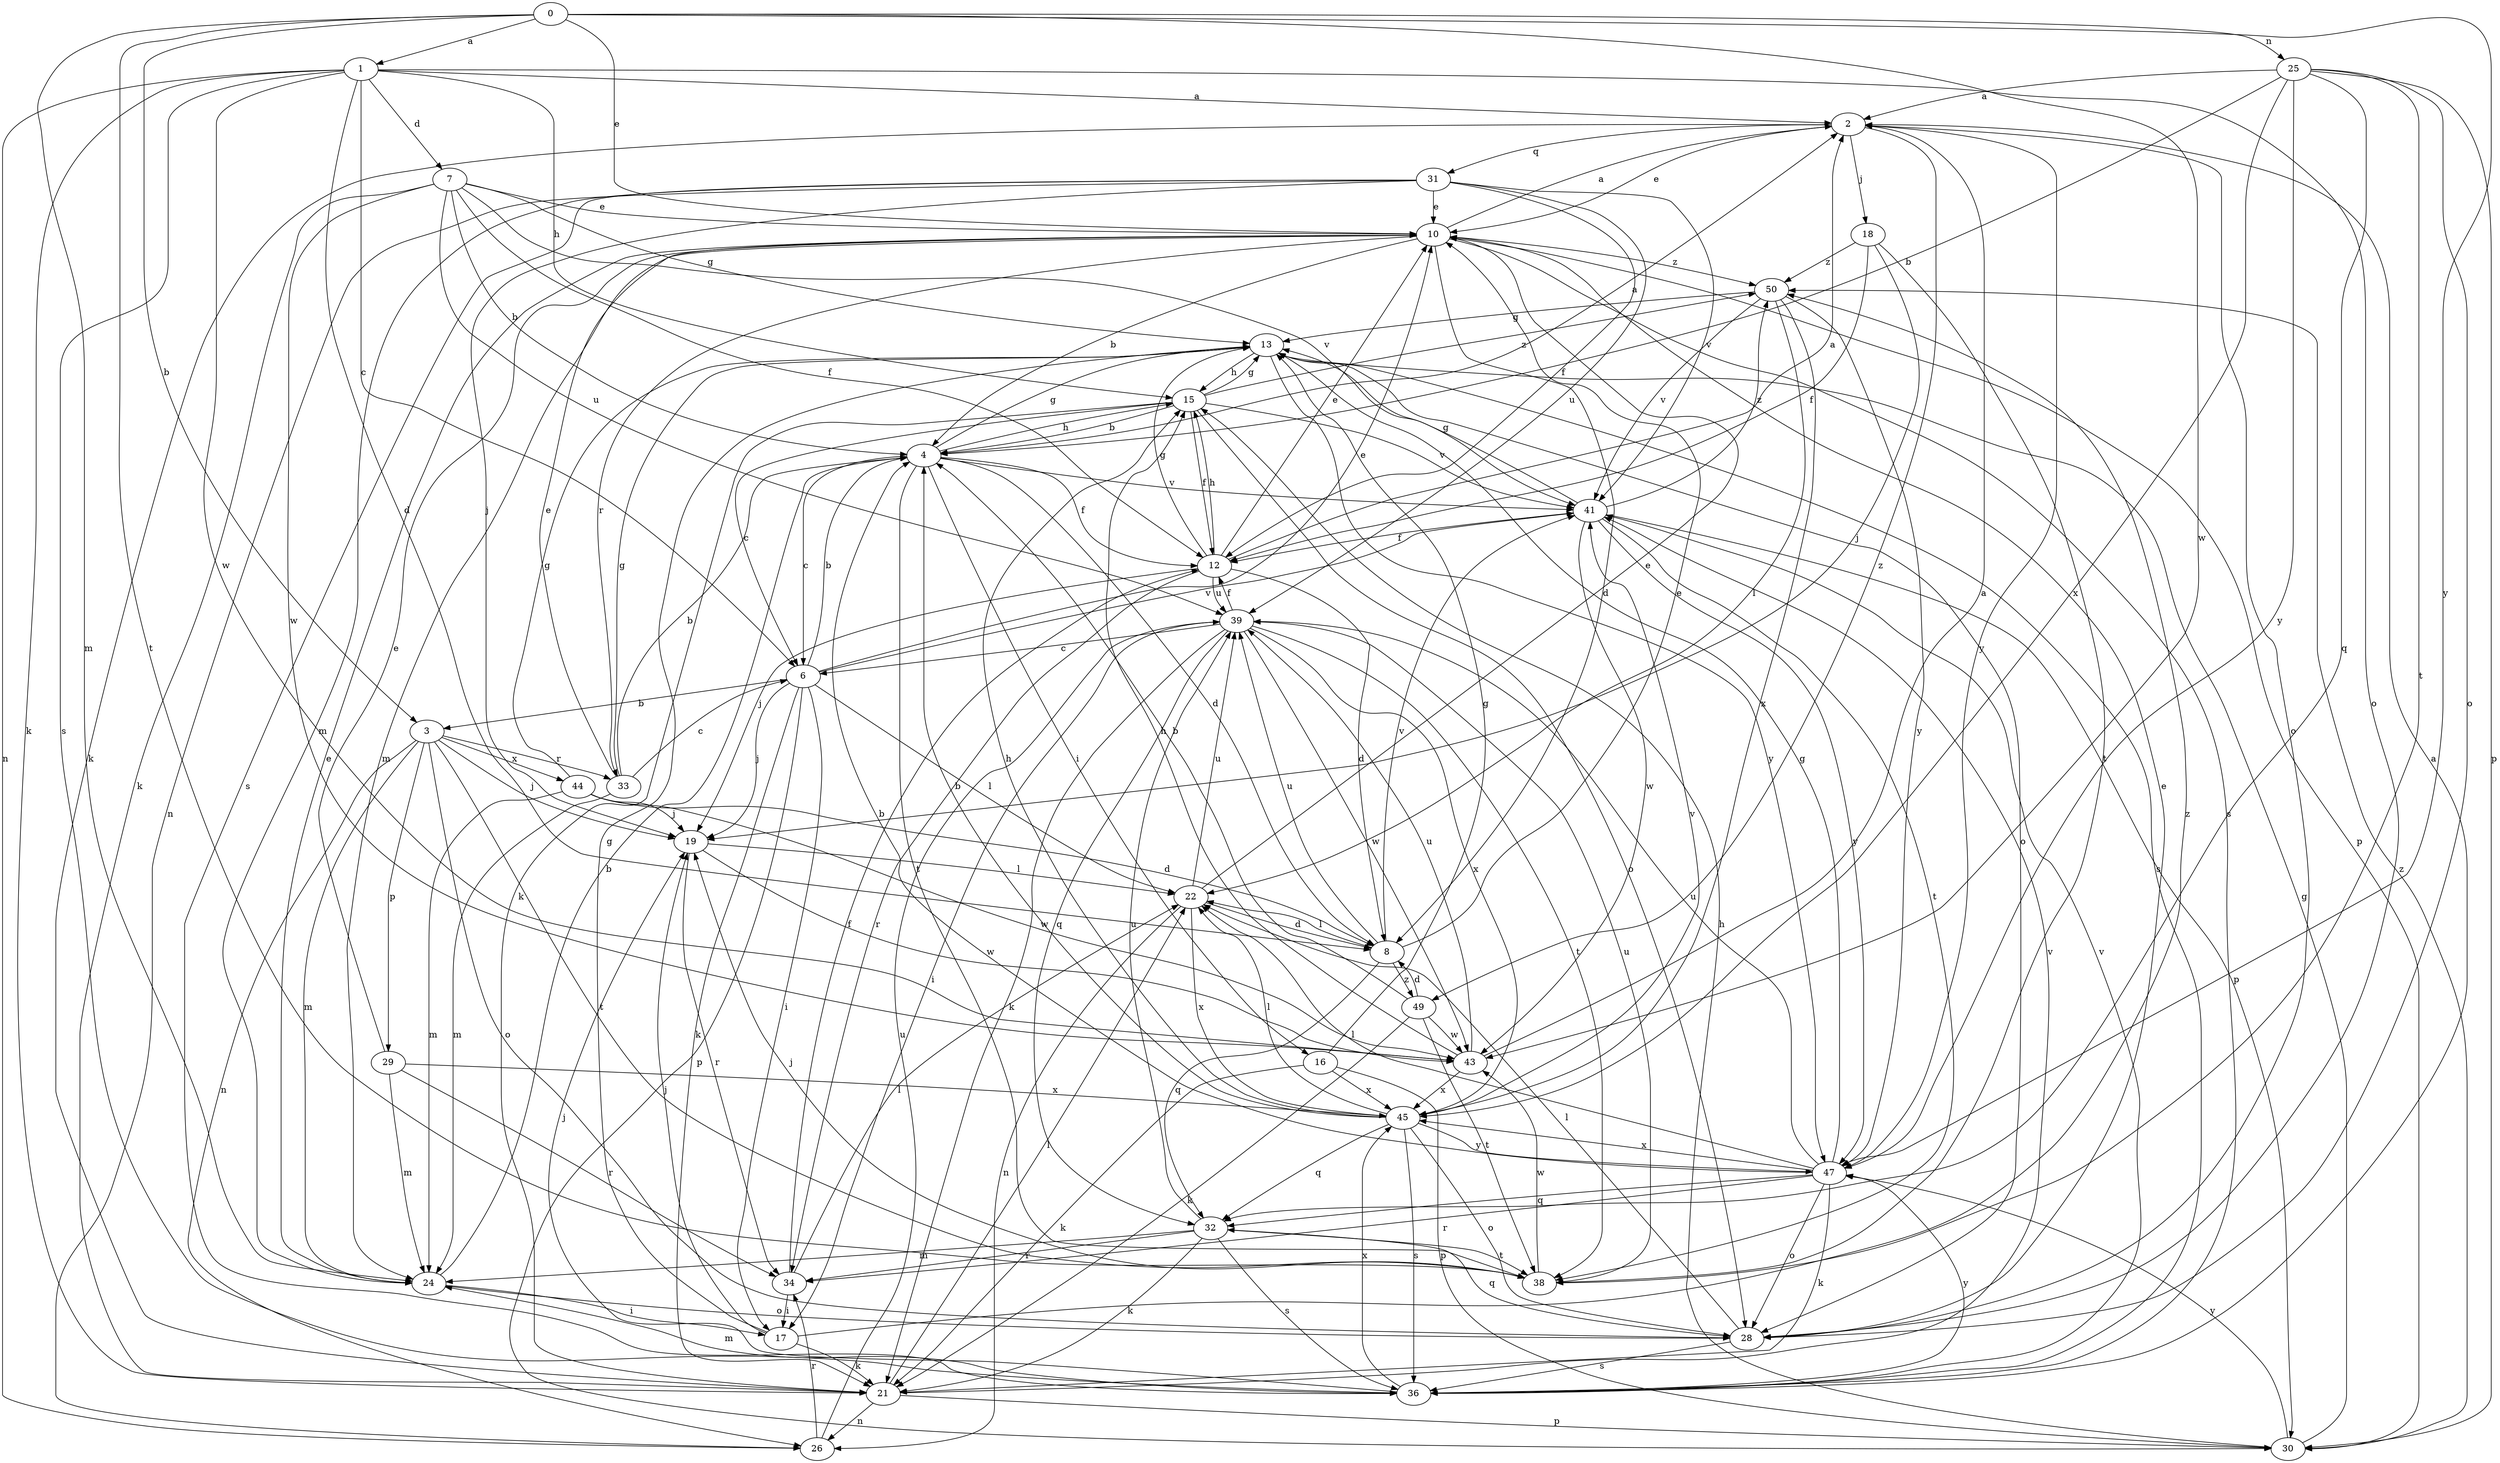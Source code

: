 strict digraph  {
0;
1;
2;
3;
4;
6;
7;
8;
10;
12;
13;
15;
16;
17;
18;
19;
21;
22;
24;
25;
26;
28;
29;
30;
31;
32;
33;
34;
36;
38;
39;
41;
43;
44;
45;
47;
49;
50;
0 -> 1  [label=a];
0 -> 3  [label=b];
0 -> 10  [label=e];
0 -> 24  [label=m];
0 -> 25  [label=n];
0 -> 38  [label=t];
0 -> 43  [label=w];
0 -> 47  [label=y];
1 -> 2  [label=a];
1 -> 6  [label=c];
1 -> 7  [label=d];
1 -> 8  [label=d];
1 -> 15  [label=h];
1 -> 21  [label=k];
1 -> 26  [label=n];
1 -> 28  [label=o];
1 -> 36  [label=s];
1 -> 43  [label=w];
2 -> 10  [label=e];
2 -> 18  [label=j];
2 -> 21  [label=k];
2 -> 28  [label=o];
2 -> 31  [label=q];
2 -> 47  [label=y];
2 -> 49  [label=z];
3 -> 19  [label=j];
3 -> 24  [label=m];
3 -> 26  [label=n];
3 -> 28  [label=o];
3 -> 29  [label=p];
3 -> 33  [label=r];
3 -> 38  [label=t];
3 -> 44  [label=x];
4 -> 2  [label=a];
4 -> 6  [label=c];
4 -> 8  [label=d];
4 -> 12  [label=f];
4 -> 13  [label=g];
4 -> 15  [label=h];
4 -> 16  [label=i];
4 -> 38  [label=t];
4 -> 41  [label=v];
6 -> 3  [label=b];
6 -> 4  [label=b];
6 -> 10  [label=e];
6 -> 17  [label=i];
6 -> 19  [label=j];
6 -> 21  [label=k];
6 -> 22  [label=l];
6 -> 30  [label=p];
6 -> 41  [label=v];
7 -> 4  [label=b];
7 -> 10  [label=e];
7 -> 12  [label=f];
7 -> 13  [label=g];
7 -> 21  [label=k];
7 -> 39  [label=u];
7 -> 41  [label=v];
7 -> 43  [label=w];
8 -> 10  [label=e];
8 -> 22  [label=l];
8 -> 32  [label=q];
8 -> 39  [label=u];
8 -> 41  [label=v];
8 -> 49  [label=z];
10 -> 2  [label=a];
10 -> 4  [label=b];
10 -> 8  [label=d];
10 -> 24  [label=m];
10 -> 30  [label=p];
10 -> 33  [label=r];
10 -> 36  [label=s];
10 -> 50  [label=z];
12 -> 2  [label=a];
12 -> 8  [label=d];
12 -> 10  [label=e];
12 -> 13  [label=g];
12 -> 15  [label=h];
12 -> 19  [label=j];
12 -> 34  [label=r];
12 -> 39  [label=u];
13 -> 15  [label=h];
13 -> 28  [label=o];
13 -> 36  [label=s];
13 -> 47  [label=y];
15 -> 4  [label=b];
15 -> 6  [label=c];
15 -> 12  [label=f];
15 -> 13  [label=g];
15 -> 21  [label=k];
15 -> 28  [label=o];
15 -> 41  [label=v];
15 -> 50  [label=z];
16 -> 13  [label=g];
16 -> 21  [label=k];
16 -> 30  [label=p];
16 -> 45  [label=x];
17 -> 13  [label=g];
17 -> 19  [label=j];
17 -> 21  [label=k];
17 -> 50  [label=z];
18 -> 12  [label=f];
18 -> 19  [label=j];
18 -> 38  [label=t];
18 -> 50  [label=z];
19 -> 22  [label=l];
19 -> 34  [label=r];
19 -> 43  [label=w];
21 -> 22  [label=l];
21 -> 26  [label=n];
21 -> 30  [label=p];
21 -> 41  [label=v];
22 -> 8  [label=d];
22 -> 10  [label=e];
22 -> 26  [label=n];
22 -> 39  [label=u];
22 -> 45  [label=x];
24 -> 4  [label=b];
24 -> 10  [label=e];
24 -> 17  [label=i];
24 -> 28  [label=o];
25 -> 2  [label=a];
25 -> 4  [label=b];
25 -> 28  [label=o];
25 -> 30  [label=p];
25 -> 32  [label=q];
25 -> 38  [label=t];
25 -> 45  [label=x];
25 -> 47  [label=y];
26 -> 34  [label=r];
26 -> 39  [label=u];
28 -> 10  [label=e];
28 -> 22  [label=l];
28 -> 32  [label=q];
28 -> 36  [label=s];
29 -> 10  [label=e];
29 -> 24  [label=m];
29 -> 34  [label=r];
29 -> 45  [label=x];
30 -> 13  [label=g];
30 -> 15  [label=h];
30 -> 47  [label=y];
30 -> 50  [label=z];
31 -> 10  [label=e];
31 -> 12  [label=f];
31 -> 19  [label=j];
31 -> 24  [label=m];
31 -> 26  [label=n];
31 -> 36  [label=s];
31 -> 39  [label=u];
31 -> 41  [label=v];
32 -> 21  [label=k];
32 -> 24  [label=m];
32 -> 34  [label=r];
32 -> 36  [label=s];
32 -> 38  [label=t];
32 -> 39  [label=u];
33 -> 4  [label=b];
33 -> 6  [label=c];
33 -> 10  [label=e];
33 -> 13  [label=g];
33 -> 24  [label=m];
34 -> 12  [label=f];
34 -> 17  [label=i];
34 -> 22  [label=l];
36 -> 2  [label=a];
36 -> 19  [label=j];
36 -> 24  [label=m];
36 -> 41  [label=v];
36 -> 45  [label=x];
36 -> 47  [label=y];
38 -> 19  [label=j];
38 -> 39  [label=u];
38 -> 43  [label=w];
39 -> 6  [label=c];
39 -> 12  [label=f];
39 -> 17  [label=i];
39 -> 21  [label=k];
39 -> 32  [label=q];
39 -> 38  [label=t];
39 -> 43  [label=w];
39 -> 45  [label=x];
41 -> 12  [label=f];
41 -> 13  [label=g];
41 -> 30  [label=p];
41 -> 38  [label=t];
41 -> 43  [label=w];
41 -> 47  [label=y];
41 -> 50  [label=z];
43 -> 2  [label=a];
43 -> 15  [label=h];
43 -> 39  [label=u];
43 -> 45  [label=x];
44 -> 8  [label=d];
44 -> 13  [label=g];
44 -> 19  [label=j];
44 -> 24  [label=m];
44 -> 43  [label=w];
45 -> 4  [label=b];
45 -> 15  [label=h];
45 -> 22  [label=l];
45 -> 28  [label=o];
45 -> 32  [label=q];
45 -> 36  [label=s];
45 -> 41  [label=v];
45 -> 47  [label=y];
47 -> 4  [label=b];
47 -> 13  [label=g];
47 -> 21  [label=k];
47 -> 22  [label=l];
47 -> 28  [label=o];
47 -> 32  [label=q];
47 -> 34  [label=r];
47 -> 39  [label=u];
47 -> 45  [label=x];
49 -> 4  [label=b];
49 -> 8  [label=d];
49 -> 21  [label=k];
49 -> 38  [label=t];
49 -> 43  [label=w];
50 -> 13  [label=g];
50 -> 22  [label=l];
50 -> 41  [label=v];
50 -> 45  [label=x];
50 -> 47  [label=y];
}
